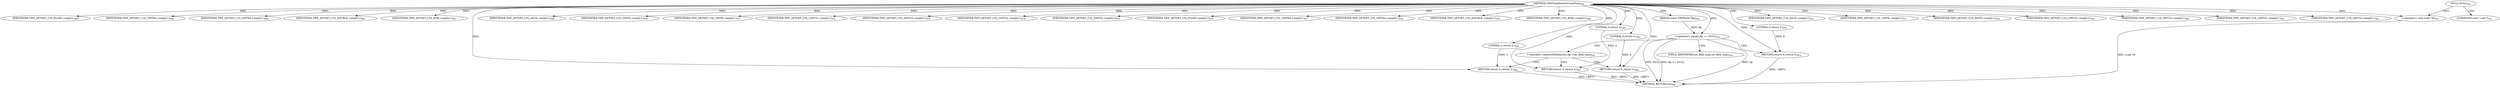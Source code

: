 digraph "TIFFFieldSetGetCountSize" {  
"27314" [label = <(METHOD,TIFFFieldSetGetCountSize)<SUB>949</SUB>> ]
"27388" [label = <(METHOD_RETURN,int)<SUB>949</SUB>> ]
"27315" [label = <(PARAM,const TIFFField *fip)<SUB>949</SUB>> ]
"27318" [label = <(&lt;operator&gt;.equals,fip == NULL)<SUB>951</SUB>> ]
"27326" [label = <(RETURN,return 0;,return 0;)<SUB>952</SUB>> ]
"27334" [label = <(IDENTIFIER,TIFF_SETGET_C16_ASCII,&lt;empty&gt;)<SUB>956</SUB>> ]
"27336" [label = <(IDENTIFIER,TIFF_SETGET_C16_UINT8,&lt;empty&gt;)<SUB>957</SUB>> ]
"27338" [label = <(IDENTIFIER,TIFF_SETGET_C16_SINT8,&lt;empty&gt;)<SUB>958</SUB>> ]
"27340" [label = <(IDENTIFIER,TIFF_SETGET_C16_UINT16,&lt;empty&gt;)<SUB>959</SUB>> ]
"27342" [label = <(IDENTIFIER,TIFF_SETGET_C16_SINT16,&lt;empty&gt;)<SUB>960</SUB>> ]
"27344" [label = <(IDENTIFIER,TIFF_SETGET_C16_UINT32,&lt;empty&gt;)<SUB>961</SUB>> ]
"27346" [label = <(IDENTIFIER,TIFF_SETGET_C16_SINT32,&lt;empty&gt;)<SUB>962</SUB>> ]
"27348" [label = <(IDENTIFIER,TIFF_SETGET_C16_FLOAT,&lt;empty&gt;)<SUB>963</SUB>> ]
"27350" [label = <(IDENTIFIER,TIFF_SETGET_C16_UINT64,&lt;empty&gt;)<SUB>964</SUB>> ]
"27352" [label = <(IDENTIFIER,TIFF_SETGET_C16_SINT64,&lt;empty&gt;)<SUB>965</SUB>> ]
"27354" [label = <(IDENTIFIER,TIFF_SETGET_C16_DOUBLE,&lt;empty&gt;)<SUB>966</SUB>> ]
"27356" [label = <(IDENTIFIER,TIFF_SETGET_C16_IFD8,&lt;empty&gt;)<SUB>967</SUB>> ]
"27357" [label = <(RETURN,return 2;,return 2;)<SUB>968</SUB>> ]
"27360" [label = <(IDENTIFIER,TIFF_SETGET_C32_ASCII,&lt;empty&gt;)<SUB>969</SUB>> ]
"27362" [label = <(IDENTIFIER,TIFF_SETGET_C32_UINT8,&lt;empty&gt;)<SUB>970</SUB>> ]
"27364" [label = <(IDENTIFIER,TIFF_SETGET_C32_SINT8,&lt;empty&gt;)<SUB>971</SUB>> ]
"27366" [label = <(IDENTIFIER,TIFF_SETGET_C32_UINT16,&lt;empty&gt;)<SUB>972</SUB>> ]
"27368" [label = <(IDENTIFIER,TIFF_SETGET_C32_SINT16,&lt;empty&gt;)<SUB>973</SUB>> ]
"27370" [label = <(IDENTIFIER,TIFF_SETGET_C32_UINT32,&lt;empty&gt;)<SUB>974</SUB>> ]
"27372" [label = <(IDENTIFIER,TIFF_SETGET_C32_SINT32,&lt;empty&gt;)<SUB>975</SUB>> ]
"27374" [label = <(IDENTIFIER,TIFF_SETGET_C32_FLOAT,&lt;empty&gt;)<SUB>976</SUB>> ]
"27376" [label = <(IDENTIFIER,TIFF_SETGET_C32_UINT64,&lt;empty&gt;)<SUB>977</SUB>> ]
"27378" [label = <(IDENTIFIER,TIFF_SETGET_C32_SINT64,&lt;empty&gt;)<SUB>978</SUB>> ]
"27380" [label = <(IDENTIFIER,TIFF_SETGET_C32_DOUBLE,&lt;empty&gt;)<SUB>979</SUB>> ]
"27382" [label = <(IDENTIFIER,TIFF_SETGET_C32_IFD8,&lt;empty&gt;)<SUB>980</SUB>> ]
"27383" [label = <(RETURN,return 4;,return 4;)<SUB>981</SUB>> ]
"27386" [label = <(RETURN,return 0;,return 0;)<SUB>983</SUB>> ]
"27327" [label = <(LITERAL,0,return 0;)<SUB>952</SUB>> ]
"27358" [label = <(LITERAL,2,return 2;)<SUB>968</SUB>> ]
"27384" [label = <(LITERAL,4,return 4;)<SUB>981</SUB>> ]
"27387" [label = <(LITERAL,0,return 0;)<SUB>983</SUB>> ]
"27322" [label = <(&lt;operator&gt;.cast,(void *)0)<SUB>951</SUB>> ]
"27329" [label = <(&lt;operator&gt;.indirectFieldAccess,fip-&gt;set_field_type)<SUB>954</SUB>> ]
"27320" [label = <(NULL,NULL)<SUB>951</SUB>> ]
"27331" [label = <(FIELD_IDENTIFIER,set_field_type,set_field_type)<SUB>954</SUB>> ]
"27323" [label = <(UNKNOWN,void *,void *)<SUB>951</SUB>> ]
  "27326" -> "27388"  [ label = "DDG: &lt;RET&gt;"] 
  "27357" -> "27388"  [ label = "DDG: &lt;RET&gt;"] 
  "27386" -> "27388"  [ label = "DDG: &lt;RET&gt;"] 
  "27383" -> "27388"  [ label = "DDG: &lt;RET&gt;"] 
  "27318" -> "27388"  [ label = "DDG: fip"] 
  "27318" -> "27388"  [ label = "DDG: NULL"] 
  "27322" -> "27388"  [ label = "DDG: (void *)0"] 
  "27318" -> "27388"  [ label = "DDG: fip == NULL"] 
  "27314" -> "27315"  [ label = "DDG: "] 
  "27315" -> "27318"  [ label = "DDG: fip"] 
  "27314" -> "27318"  [ label = "DDG: "] 
  "27327" -> "27326"  [ label = "DDG: 0"] 
  "27314" -> "27326"  [ label = "DDG: "] 
  "27314" -> "27334"  [ label = "DDG: "] 
  "27314" -> "27336"  [ label = "DDG: "] 
  "27314" -> "27338"  [ label = "DDG: "] 
  "27314" -> "27340"  [ label = "DDG: "] 
  "27314" -> "27342"  [ label = "DDG: "] 
  "27314" -> "27344"  [ label = "DDG: "] 
  "27314" -> "27346"  [ label = "DDG: "] 
  "27314" -> "27348"  [ label = "DDG: "] 
  "27314" -> "27350"  [ label = "DDG: "] 
  "27314" -> "27352"  [ label = "DDG: "] 
  "27314" -> "27354"  [ label = "DDG: "] 
  "27314" -> "27356"  [ label = "DDG: "] 
  "27358" -> "27357"  [ label = "DDG: 2"] 
  "27314" -> "27357"  [ label = "DDG: "] 
  "27314" -> "27360"  [ label = "DDG: "] 
  "27314" -> "27362"  [ label = "DDG: "] 
  "27314" -> "27364"  [ label = "DDG: "] 
  "27314" -> "27366"  [ label = "DDG: "] 
  "27314" -> "27368"  [ label = "DDG: "] 
  "27314" -> "27370"  [ label = "DDG: "] 
  "27314" -> "27372"  [ label = "DDG: "] 
  "27314" -> "27374"  [ label = "DDG: "] 
  "27314" -> "27376"  [ label = "DDG: "] 
  "27314" -> "27378"  [ label = "DDG: "] 
  "27314" -> "27380"  [ label = "DDG: "] 
  "27314" -> "27382"  [ label = "DDG: "] 
  "27384" -> "27383"  [ label = "DDG: 4"] 
  "27314" -> "27383"  [ label = "DDG: "] 
  "27387" -> "27386"  [ label = "DDG: 0"] 
  "27314" -> "27386"  [ label = "DDG: "] 
  "27314" -> "27327"  [ label = "DDG: "] 
  "27314" -> "27358"  [ label = "DDG: "] 
  "27314" -> "27384"  [ label = "DDG: "] 
  "27314" -> "27387"  [ label = "DDG: "] 
  "27314" -> "27322"  [ label = "DDG: "] 
  "27318" -> "27326"  [ label = "CDG: "] 
  "27318" -> "27329"  [ label = "CDG: "] 
  "27318" -> "27331"  [ label = "CDG: "] 
  "27329" -> "27357"  [ label = "CDG: "] 
  "27329" -> "27386"  [ label = "CDG: "] 
  "27329" -> "27383"  [ label = "CDG: "] 
  "27320" -> "27323"  [ label = "CDG: "] 
  "27320" -> "27322"  [ label = "CDG: "] 
}
